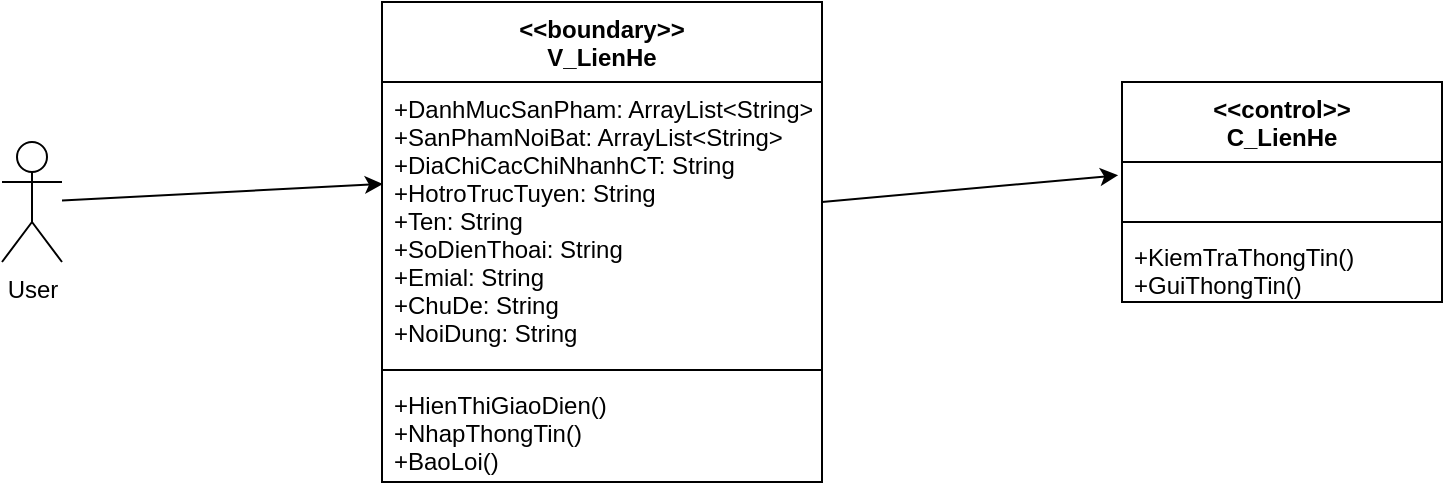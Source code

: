 <mxfile version="13.11.0" type="device"><diagram id="gPTn3N0MgV1BMtI-SlPy" name="Page-1"><mxGraphModel dx="1038" dy="548" grid="1" gridSize="10" guides="1" tooltips="1" connect="1" arrows="1" fold="1" page="1" pageScale="1" pageWidth="850" pageHeight="1100" math="0" shadow="0"><root><mxCell id="0"/><mxCell id="1" parent="0"/><mxCell id="YRtdrOycz8NmZLceIQQI-1" value="User" style="shape=umlActor;verticalLabelPosition=bottom;verticalAlign=top;html=1;outlineConnect=0;" parent="1" vertex="1"><mxGeometry x="50" y="250" width="30" height="60" as="geometry"/></mxCell><mxCell id="YRtdrOycz8NmZLceIQQI-2" value="&lt;&lt;boundary&gt;&gt;&#10;V_LienHe" style="swimlane;fontStyle=1;align=center;verticalAlign=top;childLayout=stackLayout;horizontal=1;startSize=40;horizontalStack=0;resizeParent=1;resizeParentMax=0;resizeLast=0;collapsible=1;marginBottom=0;" parent="1" vertex="1"><mxGeometry x="240" y="180" width="220" height="240" as="geometry"/></mxCell><mxCell id="YRtdrOycz8NmZLceIQQI-3" value="+DanhMucSanPham: ArrayList&lt;String&gt;&#10;+SanPhamNoiBat: ArrayList&lt;String&gt;&#10;+DiaChiCacChiNhanhCT: String&#10;+HotroTrucTuyen: String&#10;+Ten: String&#10;+SoDienThoai: String&#10;+Emial: String&#10;+ChuDe: String&#10;+NoiDung: String " style="text;strokeColor=none;fillColor=none;align=left;verticalAlign=top;spacingLeft=4;spacingRight=4;overflow=hidden;rotatable=0;points=[[0,0.5],[1,0.5]];portConstraint=eastwest;" parent="YRtdrOycz8NmZLceIQQI-2" vertex="1"><mxGeometry y="40" width="220" height="140" as="geometry"/></mxCell><mxCell id="YRtdrOycz8NmZLceIQQI-4" value="" style="line;strokeWidth=1;fillColor=none;align=left;verticalAlign=middle;spacingTop=-1;spacingLeft=3;spacingRight=3;rotatable=0;labelPosition=right;points=[];portConstraint=eastwest;" parent="YRtdrOycz8NmZLceIQQI-2" vertex="1"><mxGeometry y="180" width="220" height="8" as="geometry"/></mxCell><mxCell id="YRtdrOycz8NmZLceIQQI-5" value="+HienThiGiaoDien()&#10;+NhapThongTin()&#10;+BaoLoi()" style="text;strokeColor=none;fillColor=none;align=left;verticalAlign=top;spacingLeft=4;spacingRight=4;overflow=hidden;rotatable=0;points=[[0,0.5],[1,0.5]];portConstraint=eastwest;" parent="YRtdrOycz8NmZLceIQQI-2" vertex="1"><mxGeometry y="188" width="220" height="52" as="geometry"/></mxCell><mxCell id="YRtdrOycz8NmZLceIQQI-10" value="" style="endArrow=classic;html=1;entryX=-0.012;entryY=-0.084;entryDx=0;entryDy=0;entryPerimeter=0;" parent="1" source="YRtdrOycz8NmZLceIQQI-3" edge="1"><mxGeometry width="50" height="50" relative="1" as="geometry"><mxPoint x="400" y="310" as="sourcePoint"/><mxPoint x="608.08" y="266.64" as="targetPoint"/></mxGeometry></mxCell><mxCell id="YRtdrOycz8NmZLceIQQI-11" value="" style="endArrow=classic;html=1;entryX=0.002;entryY=0.364;entryDx=0;entryDy=0;entryPerimeter=0;" parent="1" source="YRtdrOycz8NmZLceIQQI-1" target="YRtdrOycz8NmZLceIQQI-3" edge="1"><mxGeometry width="50" height="50" relative="1" as="geometry"><mxPoint x="400" y="310" as="sourcePoint"/><mxPoint x="450" y="260" as="targetPoint"/></mxGeometry></mxCell><mxCell id="POWTqGqZzCkaKUgrUB-V-1" value="&lt;&lt;control&gt;&gt;&#10;C_LienHe" style="swimlane;fontStyle=1;align=center;verticalAlign=top;childLayout=stackLayout;horizontal=1;startSize=40;horizontalStack=0;resizeParent=1;resizeParentMax=0;resizeLast=0;collapsible=1;marginBottom=0;" vertex="1" parent="1"><mxGeometry x="610" y="220" width="160" height="110" as="geometry"/></mxCell><mxCell id="POWTqGqZzCkaKUgrUB-V-2" value="   " style="text;strokeColor=none;fillColor=none;align=left;verticalAlign=top;spacingLeft=4;spacingRight=4;overflow=hidden;rotatable=0;points=[[0,0.5],[1,0.5]];portConstraint=eastwest;" vertex="1" parent="POWTqGqZzCkaKUgrUB-V-1"><mxGeometry y="40" width="160" height="26" as="geometry"/></mxCell><mxCell id="POWTqGqZzCkaKUgrUB-V-3" value="" style="line;strokeWidth=1;fillColor=none;align=left;verticalAlign=middle;spacingTop=-1;spacingLeft=3;spacingRight=3;rotatable=0;labelPosition=right;points=[];portConstraint=eastwest;" vertex="1" parent="POWTqGqZzCkaKUgrUB-V-1"><mxGeometry y="66" width="160" height="8" as="geometry"/></mxCell><mxCell id="POWTqGqZzCkaKUgrUB-V-4" value="+KiemTraThongTin()&#10;+GuiThongTin()" style="text;strokeColor=none;fillColor=none;align=left;verticalAlign=top;spacingLeft=4;spacingRight=4;overflow=hidden;rotatable=0;points=[[0,0.5],[1,0.5]];portConstraint=eastwest;" vertex="1" parent="POWTqGqZzCkaKUgrUB-V-1"><mxGeometry y="74" width="160" height="36" as="geometry"/></mxCell></root></mxGraphModel></diagram></mxfile>